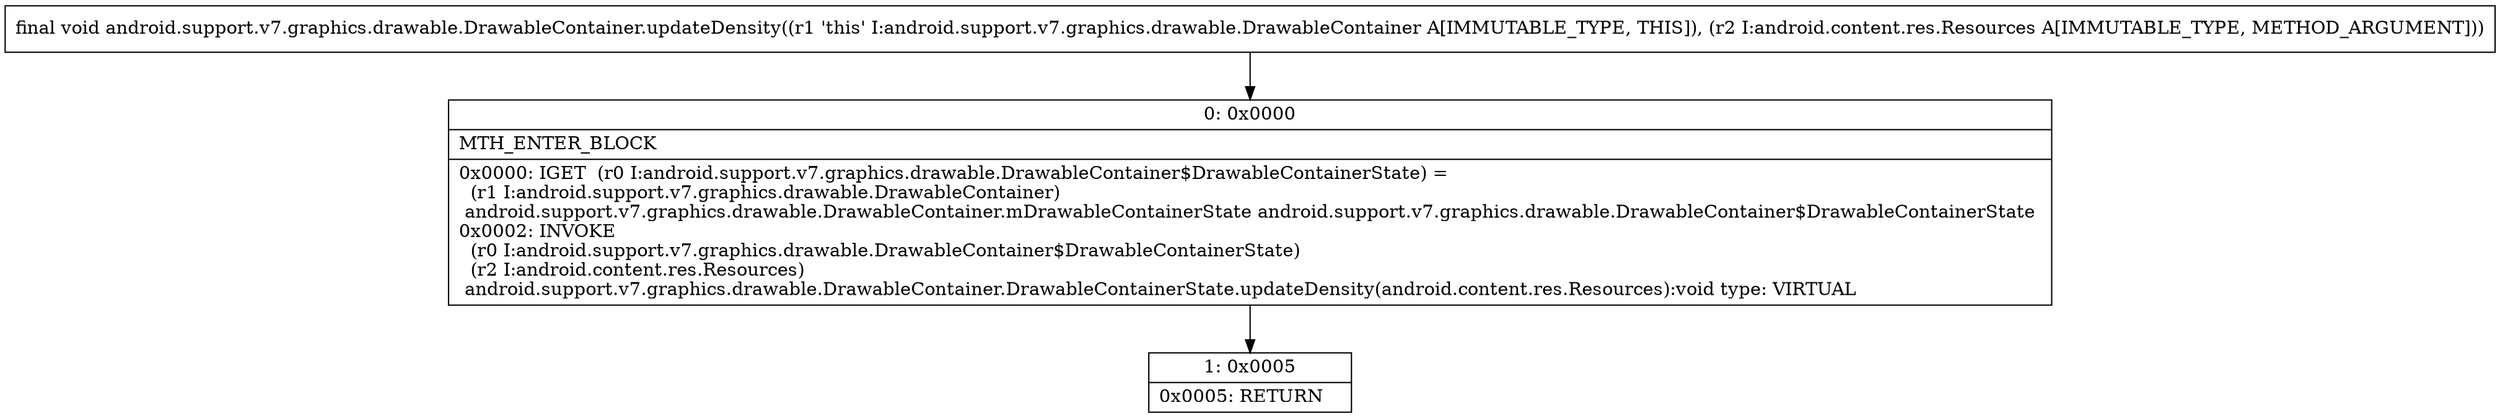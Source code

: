 digraph "CFG forandroid.support.v7.graphics.drawable.DrawableContainer.updateDensity(Landroid\/content\/res\/Resources;)V" {
Node_0 [shape=record,label="{0\:\ 0x0000|MTH_ENTER_BLOCK\l|0x0000: IGET  (r0 I:android.support.v7.graphics.drawable.DrawableContainer$DrawableContainerState) = \l  (r1 I:android.support.v7.graphics.drawable.DrawableContainer)\l android.support.v7.graphics.drawable.DrawableContainer.mDrawableContainerState android.support.v7.graphics.drawable.DrawableContainer$DrawableContainerState \l0x0002: INVOKE  \l  (r0 I:android.support.v7.graphics.drawable.DrawableContainer$DrawableContainerState)\l  (r2 I:android.content.res.Resources)\l android.support.v7.graphics.drawable.DrawableContainer.DrawableContainerState.updateDensity(android.content.res.Resources):void type: VIRTUAL \l}"];
Node_1 [shape=record,label="{1\:\ 0x0005|0x0005: RETURN   \l}"];
MethodNode[shape=record,label="{final void android.support.v7.graphics.drawable.DrawableContainer.updateDensity((r1 'this' I:android.support.v7.graphics.drawable.DrawableContainer A[IMMUTABLE_TYPE, THIS]), (r2 I:android.content.res.Resources A[IMMUTABLE_TYPE, METHOD_ARGUMENT])) }"];
MethodNode -> Node_0;
Node_0 -> Node_1;
}

